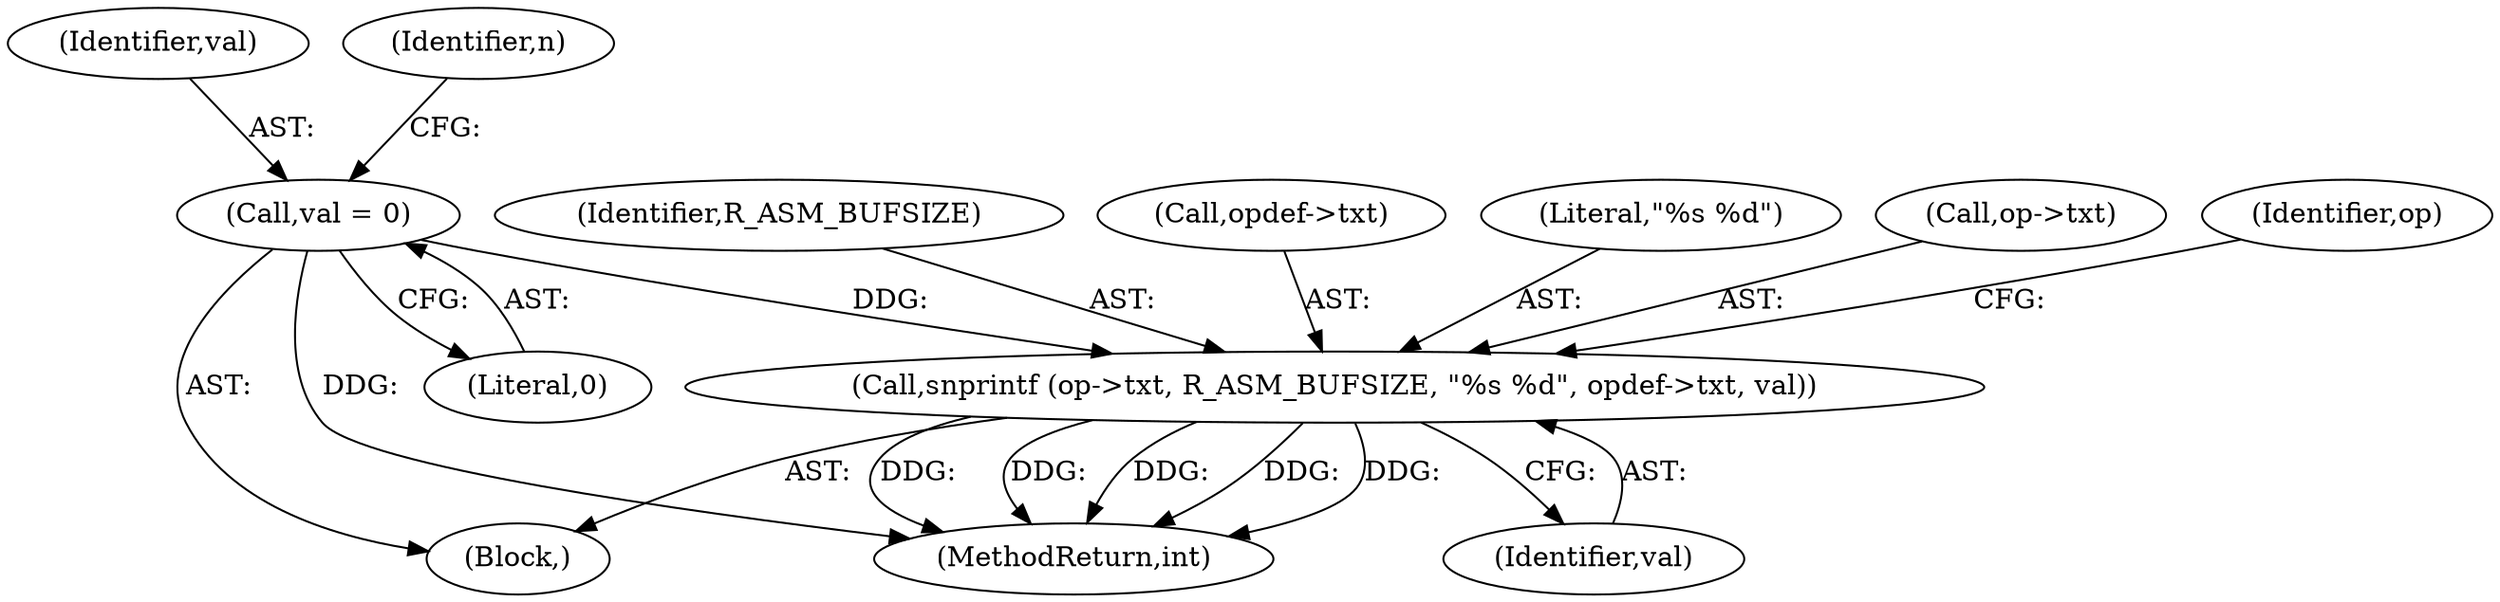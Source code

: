 digraph "0_radare2_52b1526443c1f433087928291d1c3d37a5600515@API" {
"1000417" [label="(Call,snprintf (op->txt, R_ASM_BUFSIZE, \"%s %d\", opdef->txt, val))"];
"1000392" [label="(Call,val = 0)"];
"1000390" [label="(Block,)"];
"1000393" [label="(Identifier,val)"];
"1000423" [label="(Call,opdef->txt)"];
"1000422" [label="(Literal,\"%s %d\")"];
"1000397" [label="(Identifier,n)"];
"1000392" [label="(Call,val = 0)"];
"1001073" [label="(MethodReturn,int)"];
"1000418" [label="(Call,op->txt)"];
"1000426" [label="(Identifier,val)"];
"1000429" [label="(Identifier,op)"];
"1000394" [label="(Literal,0)"];
"1000417" [label="(Call,snprintf (op->txt, R_ASM_BUFSIZE, \"%s %d\", opdef->txt, val))"];
"1000421" [label="(Identifier,R_ASM_BUFSIZE)"];
"1000417" -> "1000390"  [label="AST: "];
"1000417" -> "1000426"  [label="CFG: "];
"1000418" -> "1000417"  [label="AST: "];
"1000421" -> "1000417"  [label="AST: "];
"1000422" -> "1000417"  [label="AST: "];
"1000423" -> "1000417"  [label="AST: "];
"1000426" -> "1000417"  [label="AST: "];
"1000429" -> "1000417"  [label="CFG: "];
"1000417" -> "1001073"  [label="DDG: "];
"1000417" -> "1001073"  [label="DDG: "];
"1000417" -> "1001073"  [label="DDG: "];
"1000417" -> "1001073"  [label="DDG: "];
"1000417" -> "1001073"  [label="DDG: "];
"1000392" -> "1000417"  [label="DDG: "];
"1000392" -> "1000390"  [label="AST: "];
"1000392" -> "1000394"  [label="CFG: "];
"1000393" -> "1000392"  [label="AST: "];
"1000394" -> "1000392"  [label="AST: "];
"1000397" -> "1000392"  [label="CFG: "];
"1000392" -> "1001073"  [label="DDG: "];
}
